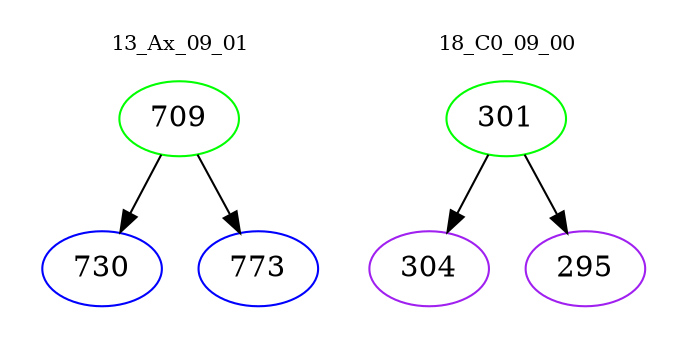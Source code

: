digraph{
subgraph cluster_0 {
color = white
label = "13_Ax_09_01";
fontsize=10;
T0_709 [label="709", color="green"]
T0_709 -> T0_730 [color="black"]
T0_730 [label="730", color="blue"]
T0_709 -> T0_773 [color="black"]
T0_773 [label="773", color="blue"]
}
subgraph cluster_1 {
color = white
label = "18_C0_09_00";
fontsize=10;
T1_301 [label="301", color="green"]
T1_301 -> T1_304 [color="black"]
T1_304 [label="304", color="purple"]
T1_301 -> T1_295 [color="black"]
T1_295 [label="295", color="purple"]
}
}
